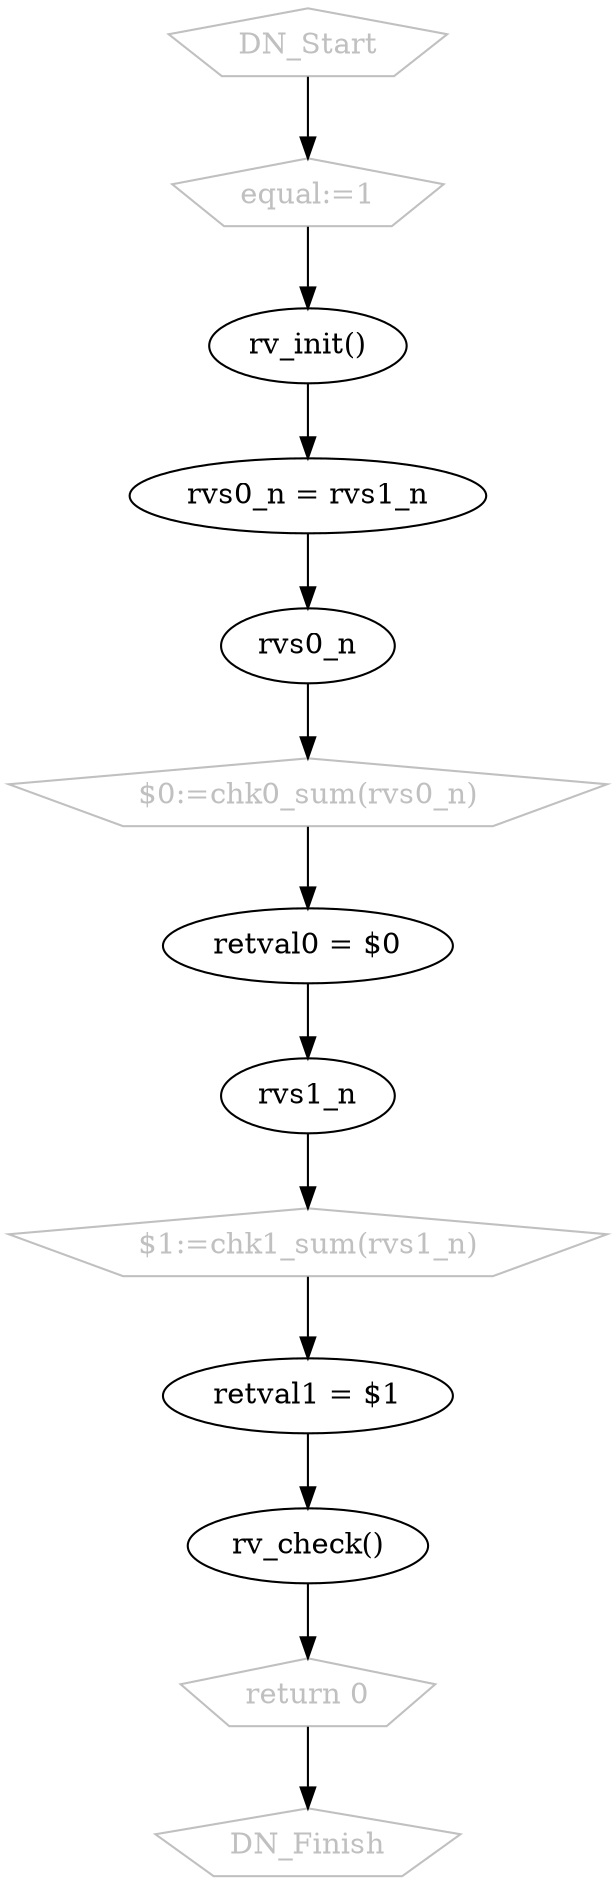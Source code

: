 digraph G{
0 [ label = "DN_Start" , fontcolor = "grey" , shape = "pentagon" , color = "grey" ];
2 [ label = "equal:=1" , fontcolor = "grey" , shape = "pentagon" , color = "grey" ];
3 [ label = "rv_init()" ];
4 [ label = "rvs0_n = rvs1_n" ];
5 [ label = "rvs0_n" ];
6 [ label = "$0:=chk0_sum(rvs0_n)" , fontcolor = "grey" , shape = "pentagon" , color = "grey" ];
7 [ label = "retval0 = $0" ];
8 [ label = "rvs1_n" ];
9 [ label = "$1:=chk1_sum(rvs1_n)" , fontcolor = "grey" , shape = "pentagon" , color = "grey" ];
10 [ label = "retval1 = $1" ];
11 [ label = "rv_check()" ];
12 [ label = "return 0" , fontcolor = "grey" , shape = "pentagon" , color = "grey" ];
13 [ label = "DN_Finish" , fontcolor = "grey" , shape = "pentagon" , color = "grey" ];
0->2;
2->3;
3->4;
4->5;
5->6;
6->7;
7->8;
8->9;
9->10;
10->11;
11->12;
12->13;
}
